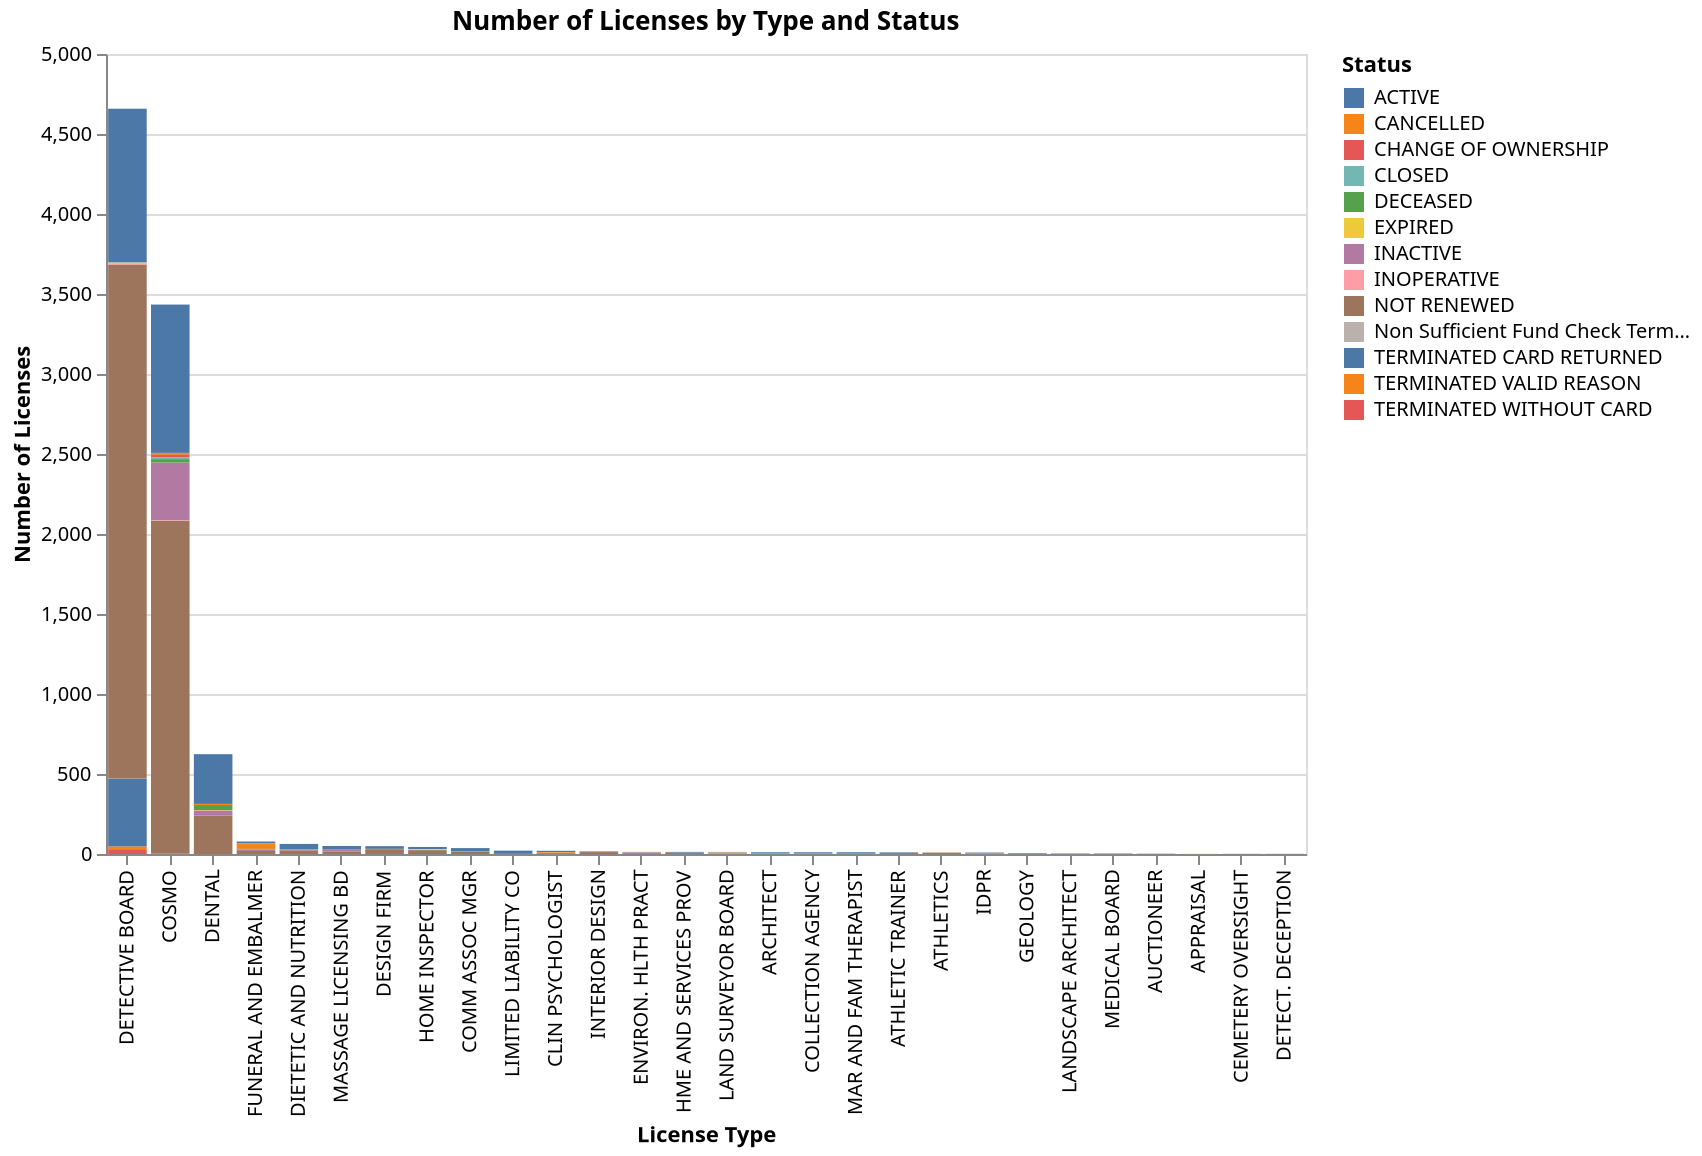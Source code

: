 {"config": {"view": {"continuousWidth": 300, "continuousHeight": 300}}, "data": {"name": "data-be879eb31f0fd0f32e908449bb49c42a"}, "mark": {"type": "bar"}, "encoding": {"color": {"field": "License Status", "title": "Status", "type": "nominal"}, "x": {"field": "License Type", "sort": "-y", "title": "License Type", "type": "nominal"}, "y": {"field": "count", "title": "Number of Licenses", "type": "quantitative"}}, "height": 400, "title": "Number of Licenses by Type and Status", "width": 600, "$schema": "https://vega.github.io/schema/vega-lite/v5.20.1.json", "datasets": {"data-be879eb31f0fd0f32e908449bb49c42a": [{"License Type": "APPRAISAL", "License Status": "EXPIRED", "count": 1}, {"License Type": "ARCHITECT", "License Status": "ACTIVE", "count": 5}, {"License Type": "ARCHITECT", "License Status": "DECEASED", "count": 1}, {"License Type": "ARCHITECT", "License Status": "INACTIVE", "count": 2}, {"License Type": "ARCHITECT", "License Status": "NOT RENEWED", "count": 3}, {"License Type": "ATHLETIC TRAINER", "License Status": "ACTIVE", "count": 4}, {"License Type": "ATHLETIC TRAINER", "License Status": "NOT RENEWED", "count": 6}, {"License Type": "ATHLETICS", "License Status": "NOT RENEWED", "count": 9}, {"License Type": "AUCTIONEER", "License Status": "ACTIVE", "count": 1}, {"License Type": "AUCTIONEER", "License Status": "NOT RENEWED", "count": 1}, {"License Type": "CEMETERY OVERSIGHT", "License Status": "NOT RENEWED", "count": 1}, {"License Type": "CLIN PSYCHOLOGIST", "License Status": "ACTIVE", "count": 9}, {"License Type": "CLIN PSYCHOLOGIST", "License Status": "CANCELLED", "count": 4}, {"License Type": "CLIN PSYCHOLOGIST", "License Status": "INACTIVE", "count": 2}, {"License Type": "CLIN PSYCHOLOGIST", "License Status": "NOT RENEWED", "count": 5}, {"License Type": "COLLECTION AGENCY", "License Status": "ACTIVE", "count": 5}, {"License Type": "COLLECTION AGENCY", "License Status": "CANCELLED", "count": 1}, {"License Type": "COLLECTION AGENCY", "License Status": "INOPERATIVE", "count": 1}, {"License Type": "COLLECTION AGENCY", "License Status": "NOT RENEWED", "count": 4}, {"License Type": "COMM ASSOC MGR", "License Status": "ACTIVE", "count": 19}, {"License Type": "COMM ASSOC MGR", "License Status": "INACTIVE", "count": 2}, {"License Type": "COMM ASSOC MGR", "License Status": "NOT RENEWED", "count": 16}, {"License Type": "COSMO", "License Status": "ACTIVE", "count": 927}, {"License Type": "COSMO", "License Status": "CANCELLED", "count": 12}, {"License Type": "COSMO", "License Status": "CHANGE OF OWNERSHIP", "count": 15}, {"License Type": "COSMO", "License Status": "CLOSED", "count": 12}, {"License Type": "COSMO", "License Status": "DECEASED", "count": 22}, {"License Type": "COSMO", "License Status": "INACTIVE", "count": 361}, {"License Type": "COSMO", "License Status": "INOPERATIVE", "count": 3}, {"License Type": "COSMO", "License Status": "NOT RENEWED", "count": 2081}, {"License Type": "COSMO", "License Status": "Non Sufficient Fund Check Terminated", "count": 1}, {"License Type": "DENTAL", "License Status": "ACTIVE", "count": 311}, {"License Type": "DENTAL", "License Status": "CANCELLED", "count": 7}, {"License Type": "DENTAL", "License Status": "DECEASED", "count": 31}, {"License Type": "DENTAL", "License Status": "EXPIRED", "count": 4}, {"License Type": "DENTAL", "License Status": "INACTIVE", "count": 29}, {"License Type": "DENTAL", "License Status": "INOPERATIVE", "count": 1}, {"License Type": "DENTAL", "License Status": "NOT RENEWED", "count": 241}, {"License Type": "DESIGN FIRM", "License Status": "ACTIVE", "count": 17}, {"License Type": "DESIGN FIRM", "License Status": "CANCELLED", "count": 1}, {"License Type": "DESIGN FIRM", "License Status": "CLOSED", "count": 1}, {"License Type": "DESIGN FIRM", "License Status": "NOT RENEWED", "count": 30}, {"License Type": "DETECT. DECEPTION", "License Status": "NOT RENEWED", "count": 1}, {"License Type": "DETECTIVE BOARD", "License Status": "ACTIVE", "count": 959}, {"License Type": "DETECTIVE BOARD", "License Status": "CANCELLED", "count": 2}, {"License Type": "DETECTIVE BOARD", "License Status": "CLOSED", "count": 3}, {"License Type": "DETECTIVE BOARD", "License Status": "DECEASED", "count": 1}, {"License Type": "DETECTIVE BOARD", "License Status": "INACTIVE", "count": 1}, {"License Type": "DETECTIVE BOARD", "License Status": "INOPERATIVE", "count": 10}, {"License Type": "DETECTIVE BOARD", "License Status": "NOT RENEWED", "count": 3211}, {"License Type": "DETECTIVE BOARD", "License Status": "Non Sufficient Fund Check Terminated", "count": 1}, {"License Type": "DETECTIVE BOARD", "License Status": "TERMINATED CARD RETURNED", "count": 424}, {"License Type": "DETECTIVE BOARD", "License Status": "TERMINATED VALID REASON", "count": 16}, {"License Type": "DETECTIVE BOARD", "License Status": "TERMINATED WITHOUT CARD", "count": 30}, {"License Type": "DIETETIC AND NUTRITION", "License Status": "ACTIVE", "count": 35}, {"License Type": "DIETETIC AND NUTRITION", "License Status": "INACTIVE", "count": 6}, {"License Type": "DIETETIC AND NUTRITION", "License Status": "NOT RENEWED", "count": 22}, {"License Type": "ENVIRON. HLTH PRACT", "License Status": "ACTIVE", "count": 3}, {"License Type": "ENVIRON. HLTH PRACT", "License Status": "EXPIRED", "count": 1}, {"License Type": "ENVIRON. HLTH PRACT", "License Status": "INACTIVE", "count": 4}, {"License Type": "ENVIRON. HLTH PRACT", "License Status": "NOT RENEWED", "count": 5}, {"License Type": "FUNERAL AND EMBALMER", "License Status": "ACTIVE", "count": 11}, {"License Type": "FUNERAL AND EMBALMER", "License Status": "CANCELLED", "count": 35}, {"License Type": "FUNERAL AND EMBALMER", "License Status": "DECEASED", "count": 4}, {"License Type": "FUNERAL AND EMBALMER", "License Status": "INACTIVE", "count": 9}, {"License Type": "FUNERAL AND EMBALMER", "License Status": "NOT RENEWED", "count": 19}, {"License Type": "GEOLOGY", "License Status": "ACTIVE", "count": 4}, {"License Type": "GEOLOGY", "License Status": "NOT RENEWED", "count": 1}, {"License Type": "HME AND SERVICES PROV", "License Status": "ACTIVE", "count": 5}, {"License Type": "HME AND SERVICES PROV", "License Status": "CHANGE OF OWNERSHIP", "count": 1}, {"License Type": "HME AND SERVICES PROV", "License Status": "CLOSED", "count": 1}, {"License Type": "HME AND SERVICES PROV", "License Status": "NOT RENEWED", "count": 6}, {"License Type": "HOME INSPECTOR", "License Status": "ACTIVE", "count": 14}, {"License Type": "HOME INSPECTOR", "License Status": "EXPIRED", "count": 6}, {"License Type": "HOME INSPECTOR", "License Status": "NOT RENEWED", "count": 24}, {"License Type": "IDPR", "License Status": "ACTIVE", "count": 6}, {"License Type": "IDPR", "License Status": "CANCELLED", "count": 1}, {"License Type": "IDPR", "License Status": "NOT RENEWED", "count": 2}, {"License Type": "INTERIOR DESIGN", "License Status": "ACTIVE", "count": 2}, {"License Type": "INTERIOR DESIGN", "License Status": "CANCELLED", "count": 1}, {"License Type": "INTERIOR DESIGN", "License Status": "INACTIVE", "count": 3}, {"License Type": "INTERIOR DESIGN", "License Status": "NOT RENEWED", "count": 12}, {"License Type": "LAND SURVEYOR BOARD", "License Status": "ACTIVE", "count": 4}, {"License Type": "LAND SURVEYOR BOARD", "License Status": "CANCELLED", "count": 1}, {"License Type": "LAND SURVEYOR BOARD", "License Status": "EXPIRED", "count": 3}, {"License Type": "LAND SURVEYOR BOARD", "License Status": "INACTIVE", "count": 2}, {"License Type": "LAND SURVEYOR BOARD", "License Status": "NOT RENEWED", "count": 3}, {"License Type": "LANDSCAPE ARCHITECT", "License Status": "ACTIVE", "count": 2}, {"License Type": "LANDSCAPE ARCHITECT", "License Status": "INACTIVE", "count": 2}, {"License Type": "LIMITED LIABILITY CO", "License Status": "ACTIVE", "count": 15}, {"License Type": "LIMITED LIABILITY CO", "License Status": "NOT RENEWED", "count": 6}, {"License Type": "MAR AND FAM THERAPIST", "License Status": "ACTIVE", "count": 7}, {"License Type": "MAR AND FAM THERAPIST", "License Status": "NOT RENEWED", "count": 4}, {"License Type": "MASSAGE LICENSING BD", "License Status": "ACTIVE", "count": 23}, {"License Type": "MASSAGE LICENSING BD", "License Status": "INACTIVE", "count": 12}, {"License Type": "MASSAGE LICENSING BD", "License Status": "NOT RENEWED", "count": 15}, {"License Type": "MEDICAL BOARD", "License Status": "ACTIVE", "count": 1}, {"License Type": "MEDICAL BOARD", "License Status": "INACTIVE", "count": 1}, {"License Type": "MEDICAL BOARD", "License Status": "NOT RENEWED", "count": 2}]}}
